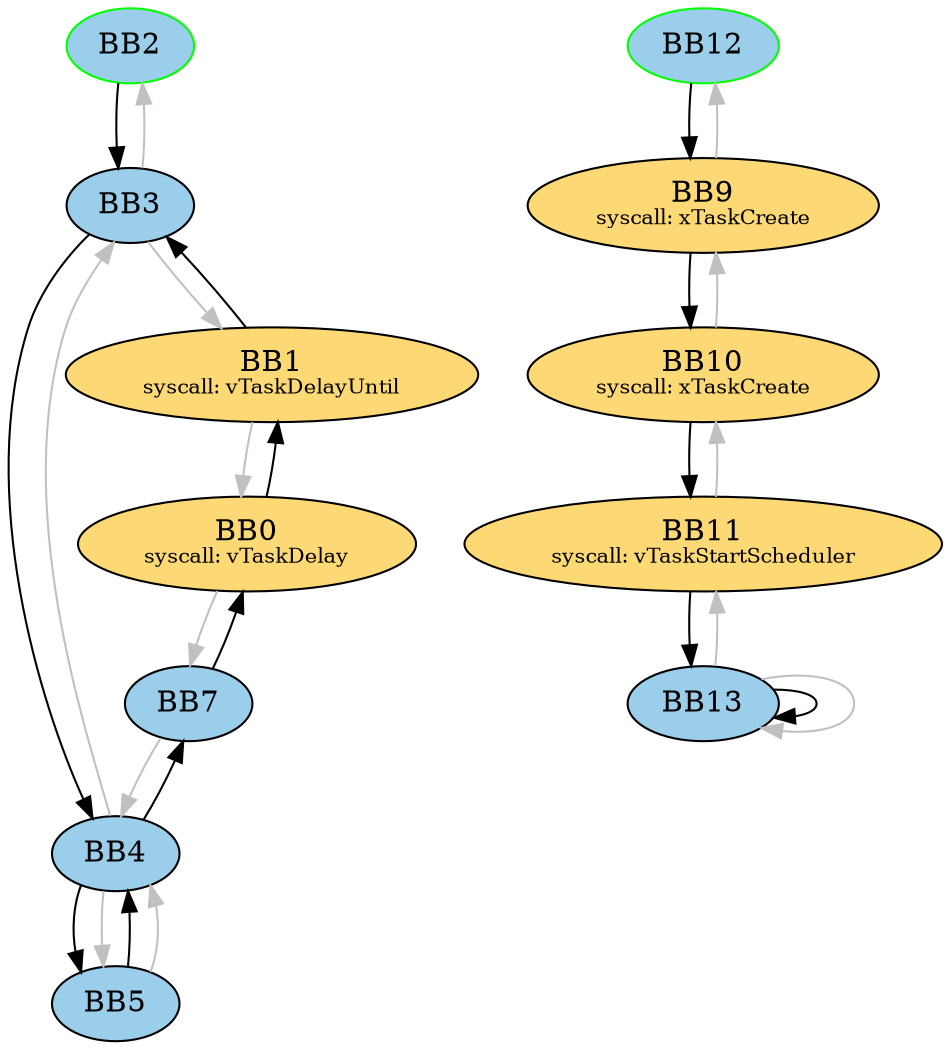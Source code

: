 digraph G {
	subgraph _Z13vTaskFunctionPv{
		node [style=filled];
		"BB2" "BB3" "BB4" "BB5" "BB7" "BB0" "BB1" ;
		BB2 -> BB3;
		BB2[fillcolor="#9ACEEB" style=filled];
		BB3 -> BB4;
		BB3[fillcolor="#9ACEEB" style=filled];
		BB3 -> BB2[color=grey];
		BB3 -> BB1[color=grey];
		BB4 -> BB5;
		BB4 -> BB7;
		BB4[fillcolor="#9ACEEB" style=filled];
		BB4 -> BB3[color=grey];
		BB4 -> BB5[color=grey];
		BB5 -> BB4;
		BB5[fillcolor="#9ACEEB" style=filled];
		BB5 -> BB4[color=grey];
		BB7 -> BB0;
		BB7[fillcolor="#9ACEEB" style=filled];
		BB7 -> BB4[color=grey];
		BB0 -> BB1;
		BB0[fillcolor="#FCD975" style=filled label=<BB0<BR />
<FONT POINT-SIZE="10">syscall: vTaskDelay</FONT>>];
		BB0 -> BB7[color=grey];
		BB1 -> BB3;
		BB1[fillcolor="#FCD975" style=filled label=<BB1<BR />
<FONT POINT-SIZE="10">syscall: vTaskDelayUntil</FONT>>];
		BB1 -> BB0[color=grey];
		BB2 [color=green style=filled];
		label = "_Z13vTaskFunctionPv";
	}
	subgraph main{
		node [style=filled];
		"BB12" "BB9" "BB10" "BB11" "BB13" ;
		BB12 -> BB9;
		BB12[fillcolor="#9ACEEB" style=filled];
		BB9 -> BB10;
		BB9[fillcolor="#FCD975" style=filled label=<BB9<BR />
<FONT POINT-SIZE="10">syscall: xTaskCreate</FONT>>];
		BB9 -> BB12[color=grey];
		BB10 -> BB11;
		BB10[fillcolor="#FCD975" style=filled label=<BB10<BR />
<FONT POINT-SIZE="10">syscall: xTaskCreate</FONT>>];
		BB10 -> BB9[color=grey];
		BB11 -> BB13;
		BB11[fillcolor="#FCD975" style=filled label=<BB11<BR />
<FONT POINT-SIZE="10">syscall: vTaskStartScheduler</FONT>>];
		BB11 -> BB10[color=grey];
		BB13 -> BB13;
		BB13[fillcolor="#9ACEEB" style=filled];
		BB13 -> BB11[color=grey];
		BB13 -> BB13[color=grey];
		BB12 [color=green style=filled];
		label = "main";
	}
}